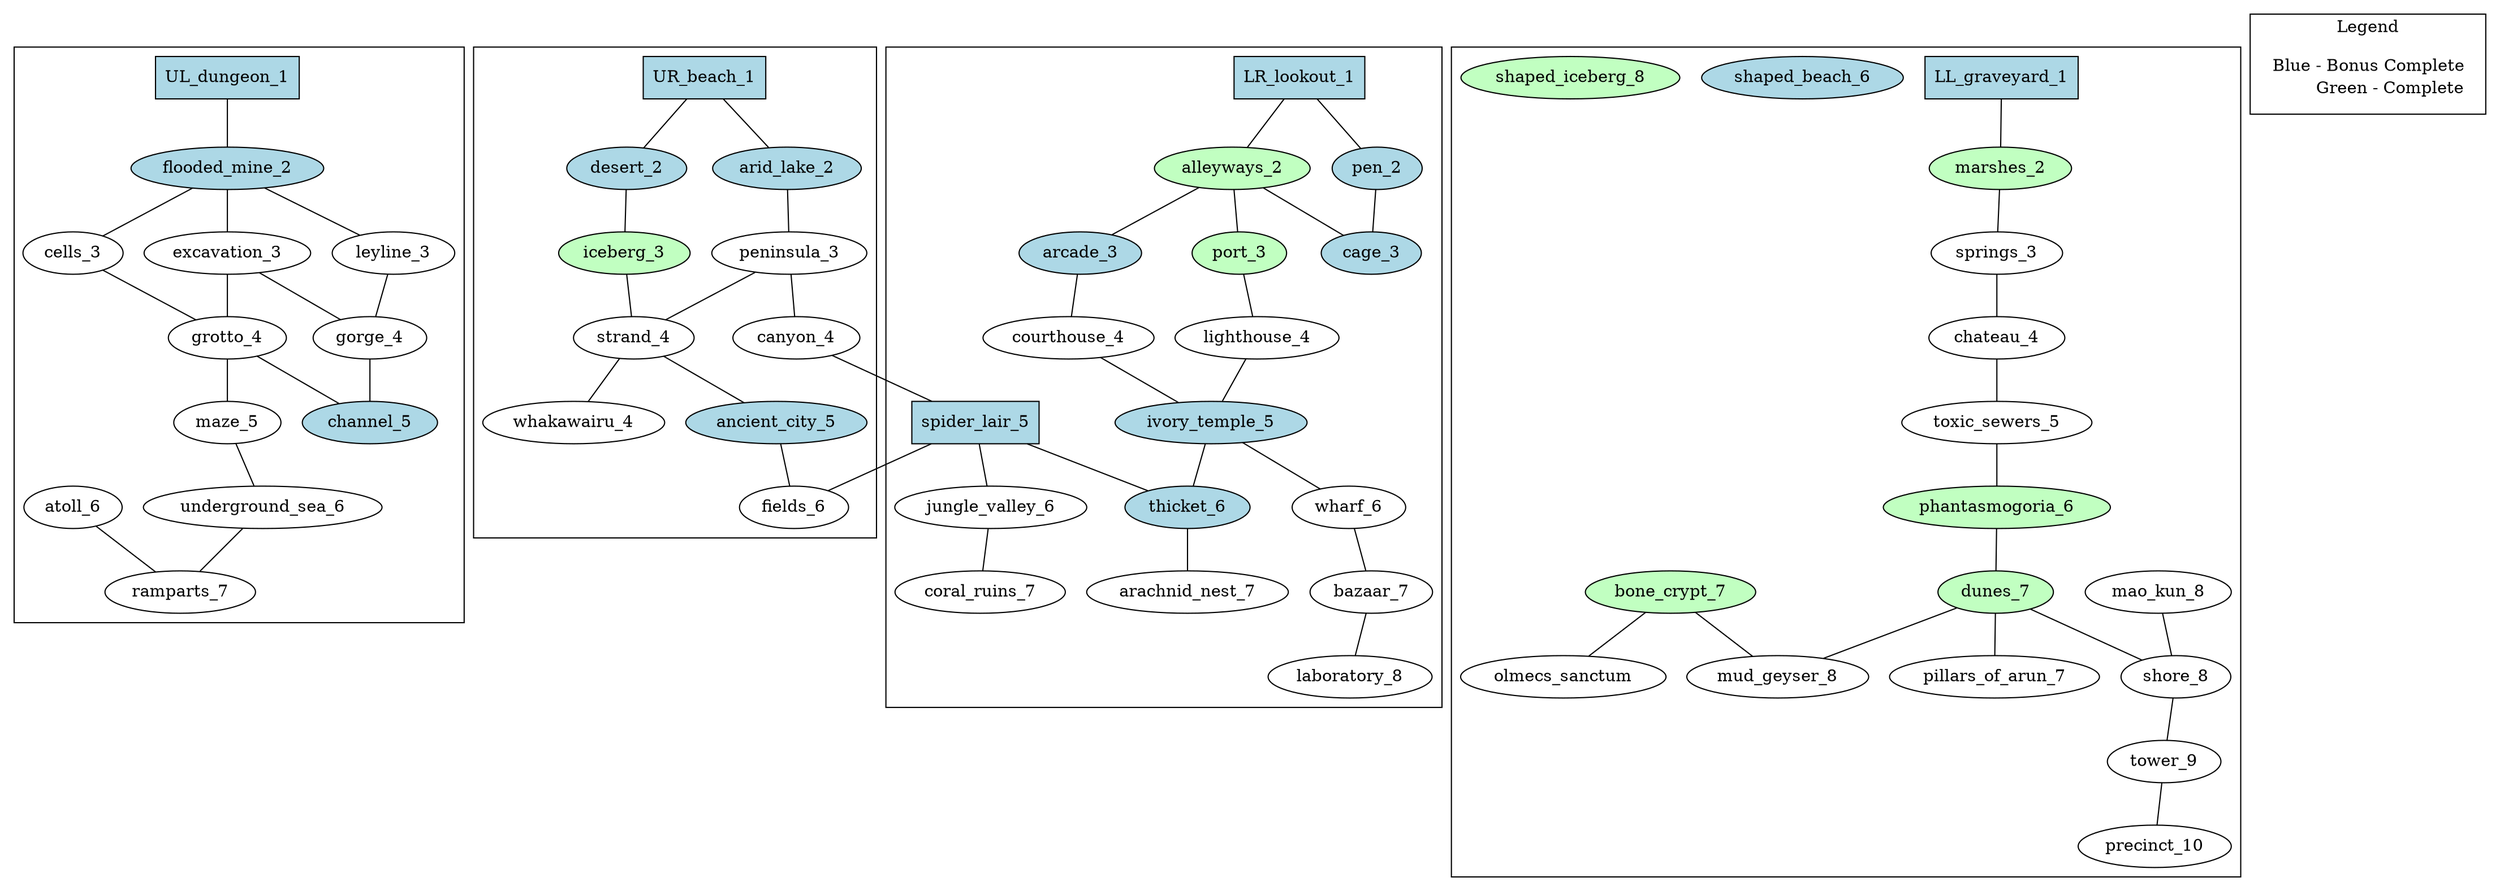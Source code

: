 graph {
  UL_dungeon_1 [shape=box, style=filled, fillcolor=lightblue];
  UR_beach_1  [shape=box, style=filled, fillcolor=lightblue];
  LL_graveyard_1 [shape=box, style=filled, fillcolor=lightblue];
  LR_lookout_1 [shape=box, style=filled, fillcolor=lightblue];

  alleyways_2 [style=filled, fillcolor=darkseagreen1];
  arid_lake_2 [style=filled, fillcolor=lightblue];
  desert_2 [style=filled, fillcolor=lightblue];
  flooded_mine_2 [style=filled, fillcolor=lightblue];
  marshes_2 [style=filled, fillcolor=darkseagreen1];
  pen_2 [style=filled, fillcolor=lightblue];

  arcade_3 [style=filled, fillcolor=lightblue];
  cage_3 [style=filled, fillcolor=lightblue];
  cells_3;
  excavation_3;
  iceberg_3 [style=filled, fillcolor=darkseagreen1];
  leyline_3;
  peninsula_3;
  port_3 [style=filled, fillcolor=darkseagreen1];
  springs_3;

  canyon_4;
  chateau_4;
  courthouse_4;
  lighthouse_4;
  gorge_4;
  grotto_4;
  strand_4;
  whakawairu_4;

  ancient_city_5 [style=filled, fillcolor=lightblue];
  channel_5 [style=filled, fillcolor=lightblue];
  ivory_temple_5 [style=filled, fillcolor=lightblue];
  maze_5;
  spider_lair_5 [shape=box, style=filled, fillcolor=lightblue];
  toxic_sewers_5;

  atoll_6;
  fields_6;
  jungle_valley_6;
  phantasmogoria_6 [style=filled, fillcolor=darkseagreen1];
  shaped_beach_6 [style=filled, fillcolor=lightblue];
  thicket_6 [style=filled, fillcolor=lightblue];
  underground_sea_6;
  wharf_6;

  arachnid_nest_7;
  bazaar_7;
  bone_crypt_7 [style=filled, fillcolor=darkseagreen1];
  coral_ruins_7;
  dunes_7 [style=filled, fillcolor=darkseagreen1];
  pillars_of_arun_7;
  ramparts_7;

  laboratory_8;
  mao_kun_8;
  mud_geyser_8;
  shaped_iceberg_8 [style=filled, fillcolor=darkseagreen1];
  shore_8;

  tower_9;

  precinct_10;

  olmecs_sanctum;

  subgraph cluster_01 {
    node [shape=plaintext]
    label = "Legend";
    key [label=<<table border="0" cellpadding="2" cellspacing="0" cellborder="0">
      <tr><td align="right" port="i1">Blue - Bonus Complete</td></tr>
      <tr><td align="right" port="i2">Green - Complete</td></tr>
      </table>>]
  }

  subgraph cluster_02 {
    UL_dungeon_1 -- flooded_mine_2;
    flooded_mine_2 -- leyline_3;
    flooded_mine_2 -- excavation_3;
    flooded_mine_2 -- cells_3;
    cells_3 -- grotto_4;
    excavation_3 -- gorge_4;
    excavation_3 -- grotto_4;
    leyline_3 -- gorge_4;
    gorge_4 -- channel_5;
    grotto_4 -- channel_5;
    grotto_4 -- maze_5;
    maze_5 -- underground_sea_6;
    atoll_6 -- ramparts_7;
    underground_sea_6 -- ramparts_7;
  }

  subgraph cluster_03 {
    UR_beach_1 -- desert_2;
    UR_beach_1 -- arid_lake_2;
    arid_lake_2 -- peninsula_3;
    desert_2 -- iceberg_3;
    iceberg_3 -- strand_4;
    peninsula_3 -- canyon_4;
    peninsula_3 -- strand_4;
    strand_4 -- ancient_city_5;
    strand_4 -- whakawairu_4;
    ancient_city_5 -- fields_6;
  }

  subgraph cluster_04 {
    shaped_beach_6;
    shaped_iceberg_8;
    LL_graveyard_1 -- marshes_2;
    marshes_2 -- springs_3;
    springs_3 -- chateau_4;
    chateau_4 -- toxic_sewers_5;
    toxic_sewers_5 -- phantasmogoria_6;
    phantasmogoria_6 -- dunes_7;
    dunes_7 -- mud_geyser_8;
    dunes_7 -- pillars_of_arun_7;
    dunes_7 -- shore_8;
    bone_crypt_7 -- mud_geyser_8;
    bone_crypt_7 -- olmecs_sanctum;
    mao_kun_8 -- shore_8;
    shore_8 -- tower_9;
    tower_9 -- precinct_10;
  }

  subgraph cluster_05 {
    LR_lookout_1 -- alleyways_2;
    LR_lookout_1 -- pen_2;
    alleyways_2 -- arcade_3;
    alleyways_2 -- cage_3;
    alleyways_2 -- port_3;
    pen_2 -- cage_3;
    arcade_3 -- courthouse_4;
    port_3 -- lighthouse_4;
    canyon_4 -- spider_lair_5;
    courthouse_4 -- ivory_temple_5;
    lighthouse_4 -- ivory_temple_5;
    ivory_temple_5 -- thicket_6;
    ivory_temple_5 -- wharf_6;
    spider_lair_5 -- fields_6;
    spider_lair_5 -- thicket_6;
    spider_lair_5 -- jungle_valley_6;
    jungle_valley_6 -- coral_ruins_7;
    thicket_6 -- arachnid_nest_7;
    wharf_6 -- bazaar_7;
    bazaar_7 -- laboratory_8;
  }

}
